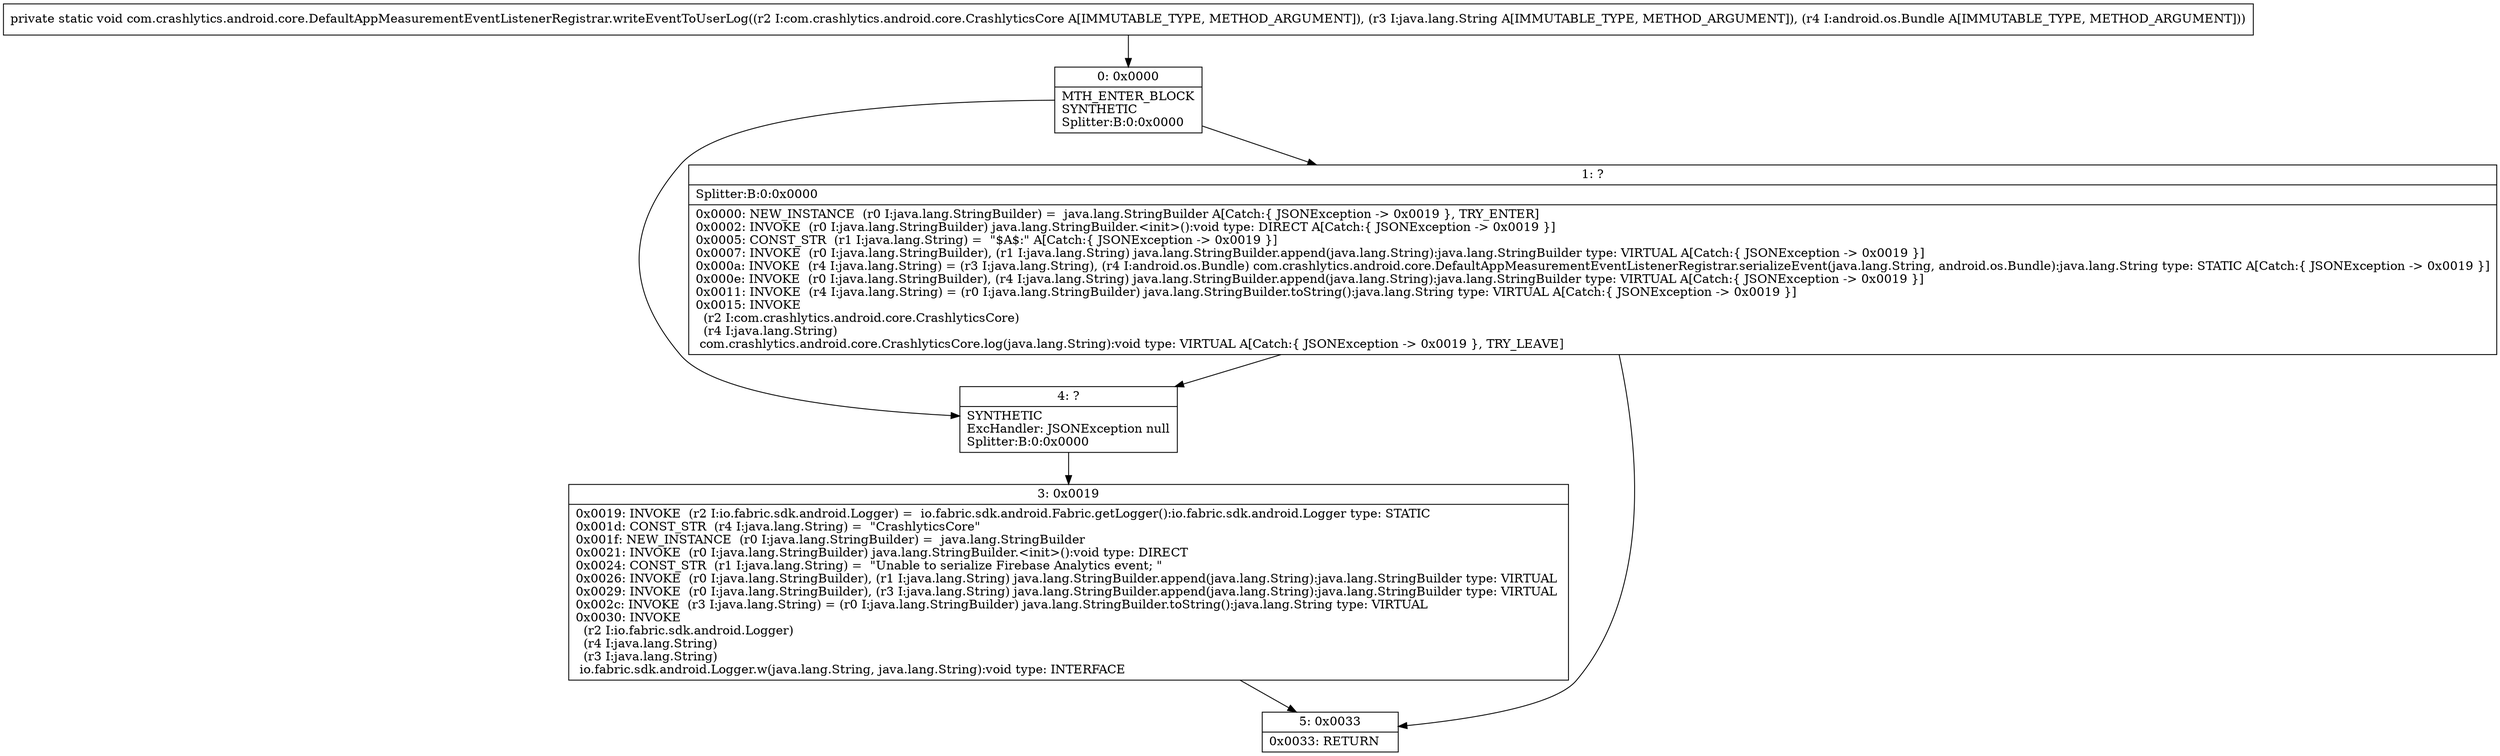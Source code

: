 digraph "CFG forcom.crashlytics.android.core.DefaultAppMeasurementEventListenerRegistrar.writeEventToUserLog(Lcom\/crashlytics\/android\/core\/CrashlyticsCore;Ljava\/lang\/String;Landroid\/os\/Bundle;)V" {
Node_0 [shape=record,label="{0\:\ 0x0000|MTH_ENTER_BLOCK\lSYNTHETIC\lSplitter:B:0:0x0000\l}"];
Node_1 [shape=record,label="{1\:\ ?|Splitter:B:0:0x0000\l|0x0000: NEW_INSTANCE  (r0 I:java.lang.StringBuilder) =  java.lang.StringBuilder A[Catch:\{ JSONException \-\> 0x0019 \}, TRY_ENTER]\l0x0002: INVOKE  (r0 I:java.lang.StringBuilder) java.lang.StringBuilder.\<init\>():void type: DIRECT A[Catch:\{ JSONException \-\> 0x0019 \}]\l0x0005: CONST_STR  (r1 I:java.lang.String) =  \"$A$:\" A[Catch:\{ JSONException \-\> 0x0019 \}]\l0x0007: INVOKE  (r0 I:java.lang.StringBuilder), (r1 I:java.lang.String) java.lang.StringBuilder.append(java.lang.String):java.lang.StringBuilder type: VIRTUAL A[Catch:\{ JSONException \-\> 0x0019 \}]\l0x000a: INVOKE  (r4 I:java.lang.String) = (r3 I:java.lang.String), (r4 I:android.os.Bundle) com.crashlytics.android.core.DefaultAppMeasurementEventListenerRegistrar.serializeEvent(java.lang.String, android.os.Bundle):java.lang.String type: STATIC A[Catch:\{ JSONException \-\> 0x0019 \}]\l0x000e: INVOKE  (r0 I:java.lang.StringBuilder), (r4 I:java.lang.String) java.lang.StringBuilder.append(java.lang.String):java.lang.StringBuilder type: VIRTUAL A[Catch:\{ JSONException \-\> 0x0019 \}]\l0x0011: INVOKE  (r4 I:java.lang.String) = (r0 I:java.lang.StringBuilder) java.lang.StringBuilder.toString():java.lang.String type: VIRTUAL A[Catch:\{ JSONException \-\> 0x0019 \}]\l0x0015: INVOKE  \l  (r2 I:com.crashlytics.android.core.CrashlyticsCore)\l  (r4 I:java.lang.String)\l com.crashlytics.android.core.CrashlyticsCore.log(java.lang.String):void type: VIRTUAL A[Catch:\{ JSONException \-\> 0x0019 \}, TRY_LEAVE]\l}"];
Node_3 [shape=record,label="{3\:\ 0x0019|0x0019: INVOKE  (r2 I:io.fabric.sdk.android.Logger) =  io.fabric.sdk.android.Fabric.getLogger():io.fabric.sdk.android.Logger type: STATIC \l0x001d: CONST_STR  (r4 I:java.lang.String) =  \"CrashlyticsCore\" \l0x001f: NEW_INSTANCE  (r0 I:java.lang.StringBuilder) =  java.lang.StringBuilder \l0x0021: INVOKE  (r0 I:java.lang.StringBuilder) java.lang.StringBuilder.\<init\>():void type: DIRECT \l0x0024: CONST_STR  (r1 I:java.lang.String) =  \"Unable to serialize Firebase Analytics event; \" \l0x0026: INVOKE  (r0 I:java.lang.StringBuilder), (r1 I:java.lang.String) java.lang.StringBuilder.append(java.lang.String):java.lang.StringBuilder type: VIRTUAL \l0x0029: INVOKE  (r0 I:java.lang.StringBuilder), (r3 I:java.lang.String) java.lang.StringBuilder.append(java.lang.String):java.lang.StringBuilder type: VIRTUAL \l0x002c: INVOKE  (r3 I:java.lang.String) = (r0 I:java.lang.StringBuilder) java.lang.StringBuilder.toString():java.lang.String type: VIRTUAL \l0x0030: INVOKE  \l  (r2 I:io.fabric.sdk.android.Logger)\l  (r4 I:java.lang.String)\l  (r3 I:java.lang.String)\l io.fabric.sdk.android.Logger.w(java.lang.String, java.lang.String):void type: INTERFACE \l}"];
Node_4 [shape=record,label="{4\:\ ?|SYNTHETIC\lExcHandler: JSONException null\lSplitter:B:0:0x0000\l}"];
Node_5 [shape=record,label="{5\:\ 0x0033|0x0033: RETURN   \l}"];
MethodNode[shape=record,label="{private static void com.crashlytics.android.core.DefaultAppMeasurementEventListenerRegistrar.writeEventToUserLog((r2 I:com.crashlytics.android.core.CrashlyticsCore A[IMMUTABLE_TYPE, METHOD_ARGUMENT]), (r3 I:java.lang.String A[IMMUTABLE_TYPE, METHOD_ARGUMENT]), (r4 I:android.os.Bundle A[IMMUTABLE_TYPE, METHOD_ARGUMENT])) }"];
MethodNode -> Node_0;
Node_0 -> Node_1;
Node_0 -> Node_4;
Node_1 -> Node_4;
Node_1 -> Node_5;
Node_3 -> Node_5;
Node_4 -> Node_3;
}

